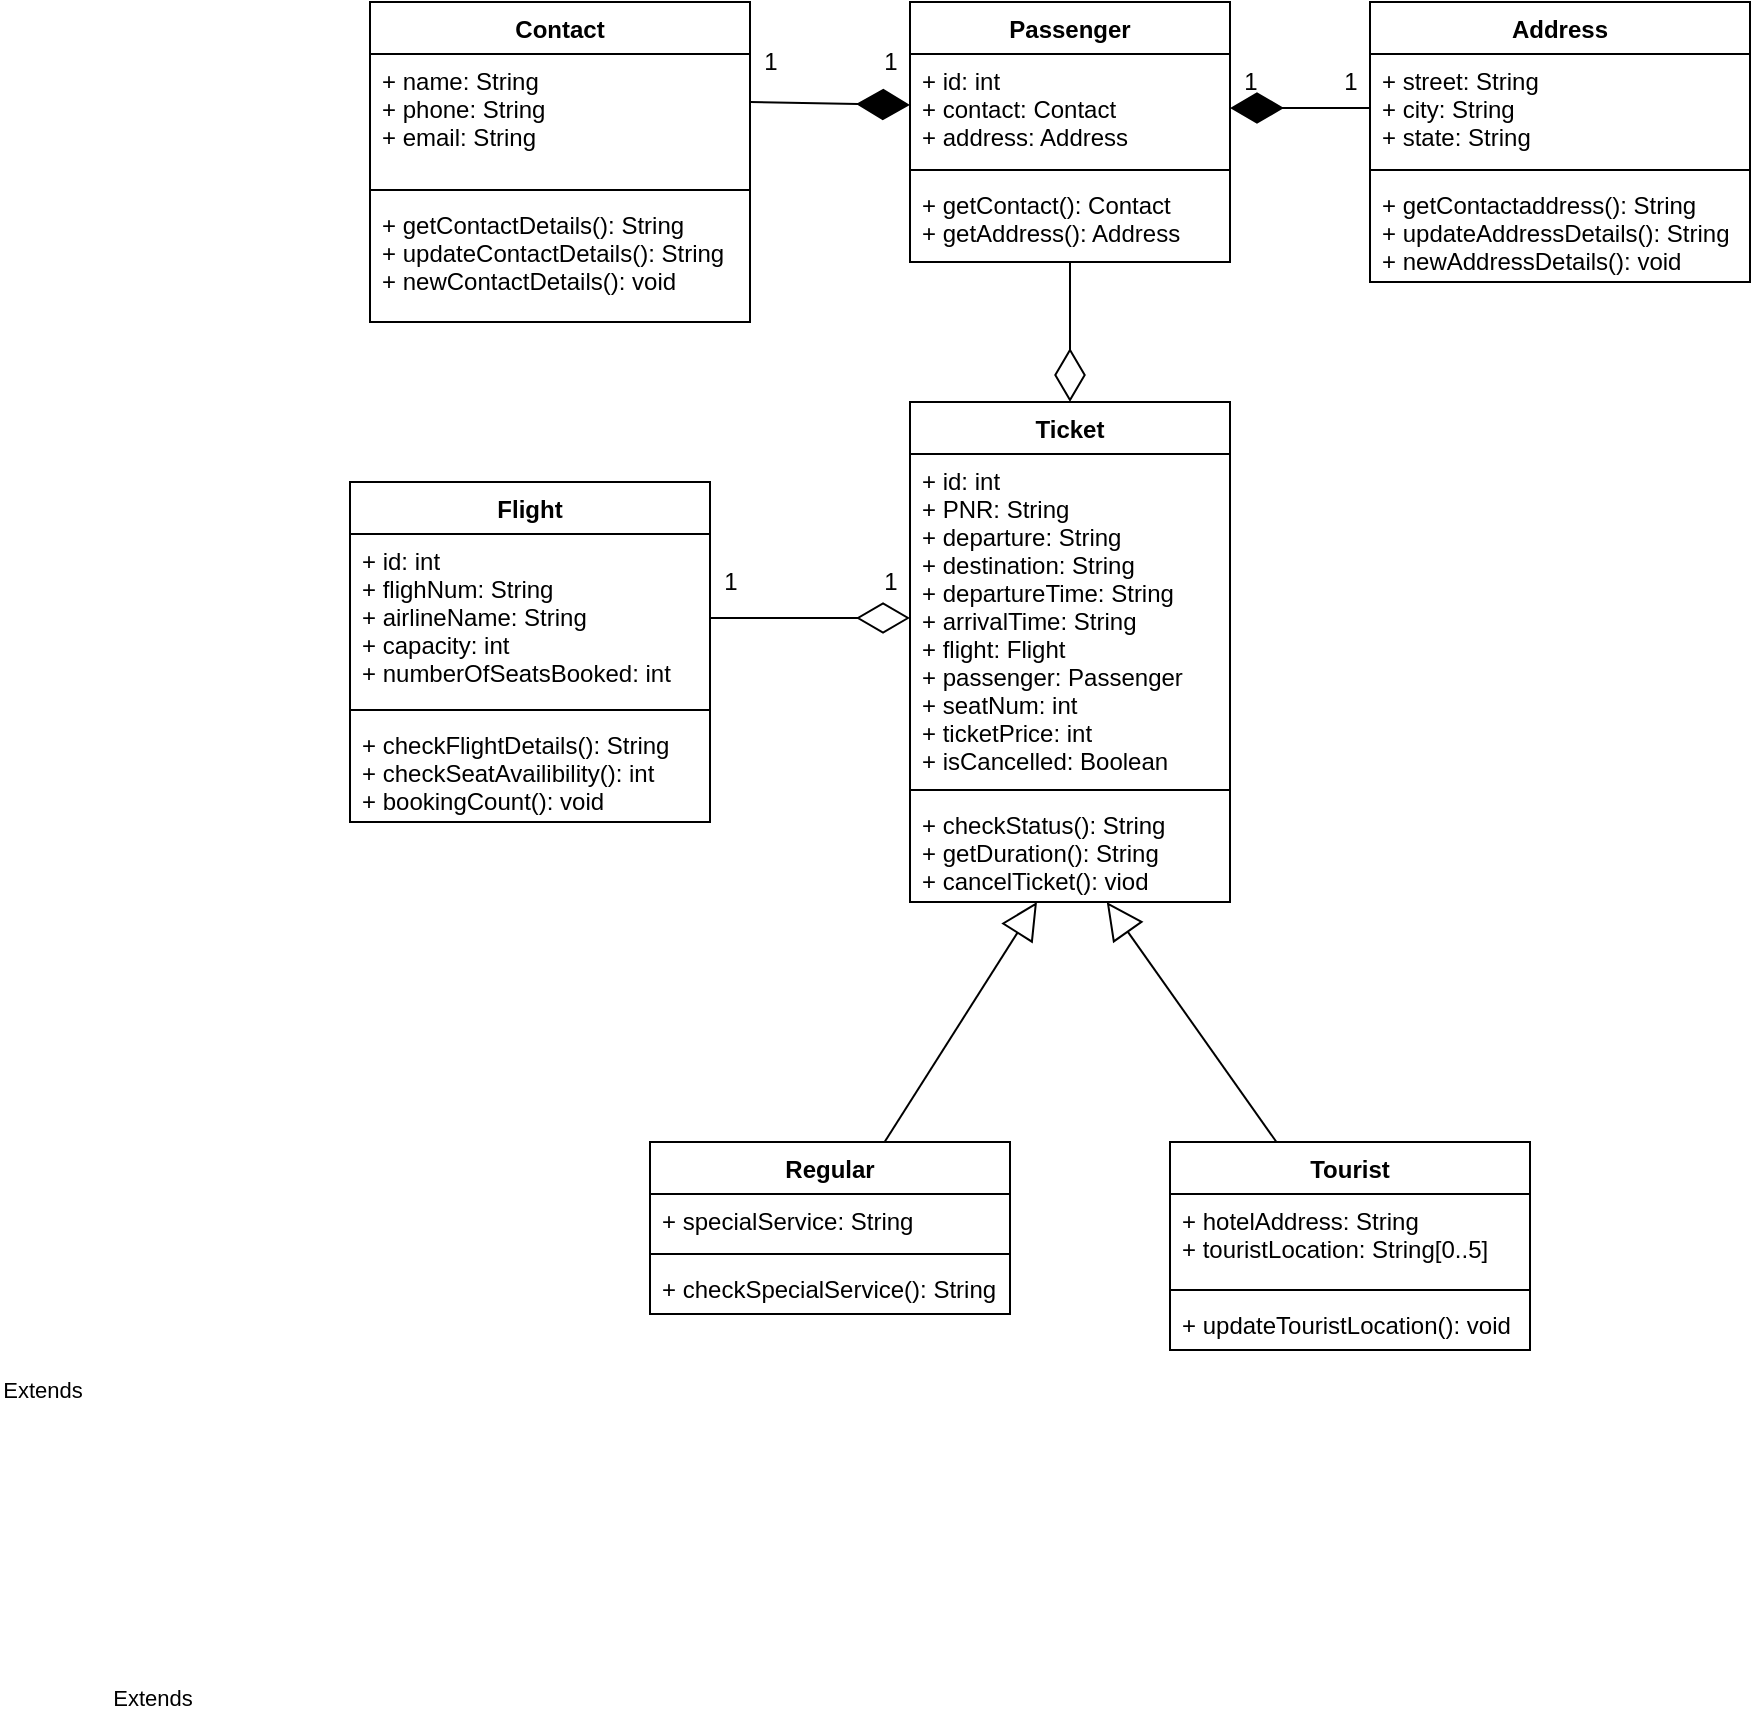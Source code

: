 <mxfile version="14.2.2" type="device"><diagram id="rAyvRZOjNbTiKn1acIpZ" name="Page-2"><mxGraphModel dx="1958" dy="393" grid="1" gridSize="10" guides="1" tooltips="1" connect="1" arrows="1" fold="1" page="1" pageScale="1" pageWidth="850" pageHeight="1100" math="0" shadow="0"><root><mxCell id="HF9BIfuRqOMhz2QrcFZp-0"/><mxCell id="HF9BIfuRqOMhz2QrcFZp-1" parent="HF9BIfuRqOMhz2QrcFZp-0"/><mxCell id="CVfP--w0pwk0Vol_vyaI-0" value="Flight" style="swimlane;fontStyle=1;align=center;verticalAlign=top;childLayout=stackLayout;horizontal=1;startSize=26;horizontalStack=0;resizeParent=1;resizeParentMax=0;resizeLast=0;collapsible=1;marginBottom=0;" parent="HF9BIfuRqOMhz2QrcFZp-1" vertex="1"><mxGeometry x="110" y="280" width="180" height="170" as="geometry"/></mxCell><mxCell id="CVfP--w0pwk0Vol_vyaI-1" value="+ id: int&#10;+ flighNum: String&#10;+ airlineName: String&#10;+ capacity: int&#10;+ numberOfSeatsBooked: int" style="text;strokeColor=none;fillColor=none;align=left;verticalAlign=top;spacingLeft=4;spacingRight=4;overflow=hidden;rotatable=0;points=[[0,0.5],[1,0.5]];portConstraint=eastwest;" parent="CVfP--w0pwk0Vol_vyaI-0" vertex="1"><mxGeometry y="26" width="180" height="84" as="geometry"/></mxCell><mxCell id="CVfP--w0pwk0Vol_vyaI-2" value="" style="line;strokeWidth=1;fillColor=none;align=left;verticalAlign=middle;spacingTop=-1;spacingLeft=3;spacingRight=3;rotatable=0;labelPosition=right;points=[];portConstraint=eastwest;" parent="CVfP--w0pwk0Vol_vyaI-0" vertex="1"><mxGeometry y="110" width="180" height="8" as="geometry"/></mxCell><mxCell id="CVfP--w0pwk0Vol_vyaI-3" value="+ checkFlightDetails(): String&#10;+ checkSeatAvailibility(): int&#10;+ bookingCount(): void" style="text;strokeColor=none;fillColor=none;align=left;verticalAlign=top;spacingLeft=4;spacingRight=4;overflow=hidden;rotatable=0;points=[[0,0.5],[1,0.5]];portConstraint=eastwest;" parent="CVfP--w0pwk0Vol_vyaI-0" vertex="1"><mxGeometry y="118" width="180" height="52" as="geometry"/></mxCell><mxCell id="bIuUnQuiCWh9cPtBIN8k-5" value="Ticket" style="swimlane;fontStyle=1;align=center;verticalAlign=top;childLayout=stackLayout;horizontal=1;startSize=26;horizontalStack=0;resizeParent=1;resizeParentMax=0;resizeLast=0;collapsible=1;marginBottom=0;" vertex="1" parent="HF9BIfuRqOMhz2QrcFZp-1"><mxGeometry x="390" y="240" width="160" height="250" as="geometry"/></mxCell><mxCell id="bIuUnQuiCWh9cPtBIN8k-6" value="+ id: int&#10;+ PNR: String&#10;+ departure: String&#10;+ destination: String&#10;+ departureTime: String&#10;+ arrivalTime: String&#10;+ flight: Flight&#10;+ passenger: Passenger&#10;+ seatNum: int&#10;+ ticketPrice: int&#10;+ isCancelled: Boolean" style="text;strokeColor=none;fillColor=none;align=left;verticalAlign=top;spacingLeft=4;spacingRight=4;overflow=hidden;rotatable=0;points=[[0,0.5],[1,0.5]];portConstraint=eastwest;" vertex="1" parent="bIuUnQuiCWh9cPtBIN8k-5"><mxGeometry y="26" width="160" height="164" as="geometry"/></mxCell><mxCell id="bIuUnQuiCWh9cPtBIN8k-7" value="" style="line;strokeWidth=1;fillColor=none;align=left;verticalAlign=middle;spacingTop=-1;spacingLeft=3;spacingRight=3;rotatable=0;labelPosition=right;points=[];portConstraint=eastwest;" vertex="1" parent="bIuUnQuiCWh9cPtBIN8k-5"><mxGeometry y="190" width="160" height="8" as="geometry"/></mxCell><mxCell id="bIuUnQuiCWh9cPtBIN8k-8" value="+ checkStatus(): String&#10;+ getDuration(): String&#10;+ cancelTicket(): viod" style="text;strokeColor=none;fillColor=none;align=left;verticalAlign=top;spacingLeft=4;spacingRight=4;overflow=hidden;rotatable=0;points=[[0,0.5],[1,0.5]];portConstraint=eastwest;" vertex="1" parent="bIuUnQuiCWh9cPtBIN8k-5"><mxGeometry y="198" width="160" height="52" as="geometry"/></mxCell><mxCell id="bIuUnQuiCWh9cPtBIN8k-9" value="Tourist" style="swimlane;fontStyle=1;align=center;verticalAlign=top;childLayout=stackLayout;horizontal=1;startSize=26;horizontalStack=0;resizeParent=1;resizeParentMax=0;resizeLast=0;collapsible=1;marginBottom=0;" vertex="1" parent="HF9BIfuRqOMhz2QrcFZp-1"><mxGeometry x="520" y="610" width="180" height="104" as="geometry"/></mxCell><mxCell id="bIuUnQuiCWh9cPtBIN8k-10" value="+ hotelAddress: String&#10;+ touristLocation: String[0..5]" style="text;strokeColor=none;fillColor=none;align=left;verticalAlign=top;spacingLeft=4;spacingRight=4;overflow=hidden;rotatable=0;points=[[0,0.5],[1,0.5]];portConstraint=eastwest;" vertex="1" parent="bIuUnQuiCWh9cPtBIN8k-9"><mxGeometry y="26" width="180" height="44" as="geometry"/></mxCell><mxCell id="bIuUnQuiCWh9cPtBIN8k-11" value="" style="line;strokeWidth=1;fillColor=none;align=left;verticalAlign=middle;spacingTop=-1;spacingLeft=3;spacingRight=3;rotatable=0;labelPosition=right;points=[];portConstraint=eastwest;" vertex="1" parent="bIuUnQuiCWh9cPtBIN8k-9"><mxGeometry y="70" width="180" height="8" as="geometry"/></mxCell><mxCell id="bIuUnQuiCWh9cPtBIN8k-12" value="+ updateTouristLocation(): void" style="text;strokeColor=none;fillColor=none;align=left;verticalAlign=top;spacingLeft=4;spacingRight=4;overflow=hidden;rotatable=0;points=[[0,0.5],[1,0.5]];portConstraint=eastwest;" vertex="1" parent="bIuUnQuiCWh9cPtBIN8k-9"><mxGeometry y="78" width="180" height="26" as="geometry"/></mxCell><mxCell id="bIuUnQuiCWh9cPtBIN8k-13" value="Regular" style="swimlane;fontStyle=1;align=center;verticalAlign=top;childLayout=stackLayout;horizontal=1;startSize=26;horizontalStack=0;resizeParent=1;resizeParentMax=0;resizeLast=0;collapsible=1;marginBottom=0;" vertex="1" parent="HF9BIfuRqOMhz2QrcFZp-1"><mxGeometry x="260" y="610" width="180" height="86" as="geometry"/></mxCell><mxCell id="bIuUnQuiCWh9cPtBIN8k-14" value="+ specialService: String" style="text;strokeColor=none;fillColor=none;align=left;verticalAlign=top;spacingLeft=4;spacingRight=4;overflow=hidden;rotatable=0;points=[[0,0.5],[1,0.5]];portConstraint=eastwest;" vertex="1" parent="bIuUnQuiCWh9cPtBIN8k-13"><mxGeometry y="26" width="180" height="26" as="geometry"/></mxCell><mxCell id="bIuUnQuiCWh9cPtBIN8k-15" value="" style="line;strokeWidth=1;fillColor=none;align=left;verticalAlign=middle;spacingTop=-1;spacingLeft=3;spacingRight=3;rotatable=0;labelPosition=right;points=[];portConstraint=eastwest;" vertex="1" parent="bIuUnQuiCWh9cPtBIN8k-13"><mxGeometry y="52" width="180" height="8" as="geometry"/></mxCell><mxCell id="bIuUnQuiCWh9cPtBIN8k-16" value="+ checkSpecialService(): String" style="text;strokeColor=none;fillColor=none;align=left;verticalAlign=top;spacingLeft=4;spacingRight=4;overflow=hidden;rotatable=0;points=[[0,0.5],[1,0.5]];portConstraint=eastwest;" vertex="1" parent="bIuUnQuiCWh9cPtBIN8k-13"><mxGeometry y="60" width="180" height="26" as="geometry"/></mxCell><mxCell id="bIuUnQuiCWh9cPtBIN8k-17" value="Extends" style="endArrow=block;endSize=16;endFill=0;html=1;" edge="1" parent="HF9BIfuRqOMhz2QrcFZp-1" source="bIuUnQuiCWh9cPtBIN8k-13" target="bIuUnQuiCWh9cPtBIN8k-8"><mxGeometry x="-1" y="389" width="160" relative="1" as="geometry"><mxPoint x="340" y="660" as="sourcePoint"/><mxPoint x="500" y="660" as="targetPoint"/><mxPoint x="-38" y="487" as="offset"/></mxGeometry></mxCell><mxCell id="bIuUnQuiCWh9cPtBIN8k-18" value="Extends" style="endArrow=block;endSize=16;endFill=0;html=1;" edge="1" parent="HF9BIfuRqOMhz2QrcFZp-1" source="bIuUnQuiCWh9cPtBIN8k-9" target="bIuUnQuiCWh9cPtBIN8k-8"><mxGeometry x="1" y="564" width="160" relative="1" as="geometry"><mxPoint x="580" y="600" as="sourcePoint"/><mxPoint x="740" y="600" as="targetPoint"/><mxPoint x="-72" y="-82" as="offset"/></mxGeometry></mxCell><mxCell id="bIuUnQuiCWh9cPtBIN8k-19" value="Address" style="swimlane;fontStyle=1;align=center;verticalAlign=top;childLayout=stackLayout;horizontal=1;startSize=26;horizontalStack=0;resizeParent=1;resizeParentMax=0;resizeLast=0;collapsible=1;marginBottom=0;" vertex="1" parent="HF9BIfuRqOMhz2QrcFZp-1"><mxGeometry x="620" y="40" width="190" height="140" as="geometry"/></mxCell><mxCell id="bIuUnQuiCWh9cPtBIN8k-20" value="+ street: String&#10;+ city: String&#10;+ state: String" style="text;strokeColor=none;fillColor=none;align=left;verticalAlign=top;spacingLeft=4;spacingRight=4;overflow=hidden;rotatable=0;points=[[0,0.5],[1,0.5]];portConstraint=eastwest;" vertex="1" parent="bIuUnQuiCWh9cPtBIN8k-19"><mxGeometry y="26" width="190" height="54" as="geometry"/></mxCell><mxCell id="bIuUnQuiCWh9cPtBIN8k-21" value="" style="line;strokeWidth=1;fillColor=none;align=left;verticalAlign=middle;spacingTop=-1;spacingLeft=3;spacingRight=3;rotatable=0;labelPosition=right;points=[];portConstraint=eastwest;" vertex="1" parent="bIuUnQuiCWh9cPtBIN8k-19"><mxGeometry y="80" width="190" height="8" as="geometry"/></mxCell><mxCell id="bIuUnQuiCWh9cPtBIN8k-22" value="+ getContactaddress(): String&#10;+ updateAddressDetails(): String&#10;+ newAddressDetails(): void&#10;" style="text;strokeColor=none;fillColor=none;align=left;verticalAlign=top;spacingLeft=4;spacingRight=4;overflow=hidden;rotatable=0;points=[[0,0.5],[1,0.5]];portConstraint=eastwest;" vertex="1" parent="bIuUnQuiCWh9cPtBIN8k-19"><mxGeometry y="88" width="190" height="52" as="geometry"/></mxCell><mxCell id="bIuUnQuiCWh9cPtBIN8k-23" value="Contact" style="swimlane;fontStyle=1;align=center;verticalAlign=top;childLayout=stackLayout;horizontal=1;startSize=26;horizontalStack=0;resizeParent=1;resizeParentMax=0;resizeLast=0;collapsible=1;marginBottom=0;" vertex="1" parent="HF9BIfuRqOMhz2QrcFZp-1"><mxGeometry x="120" y="40" width="190" height="160" as="geometry"/></mxCell><mxCell id="bIuUnQuiCWh9cPtBIN8k-24" value="+ name: String&#10;+ phone: String&#10;+ email: String" style="text;strokeColor=none;fillColor=none;align=left;verticalAlign=top;spacingLeft=4;spacingRight=4;overflow=hidden;rotatable=0;points=[[0,0.5],[1,0.5]];portConstraint=eastwest;" vertex="1" parent="bIuUnQuiCWh9cPtBIN8k-23"><mxGeometry y="26" width="190" height="64" as="geometry"/></mxCell><mxCell id="bIuUnQuiCWh9cPtBIN8k-25" value="" style="line;strokeWidth=1;fillColor=none;align=left;verticalAlign=middle;spacingTop=-1;spacingLeft=3;spacingRight=3;rotatable=0;labelPosition=right;points=[];portConstraint=eastwest;" vertex="1" parent="bIuUnQuiCWh9cPtBIN8k-23"><mxGeometry y="90" width="190" height="8" as="geometry"/></mxCell><mxCell id="bIuUnQuiCWh9cPtBIN8k-26" value="+ getContactDetails(): String&#10;+ updateContactDetails(): String&#10;+ newContactDetails(): void&#10;" style="text;strokeColor=none;fillColor=none;align=left;verticalAlign=top;spacingLeft=4;spacingRight=4;overflow=hidden;rotatable=0;points=[[0,0.5],[1,0.5]];portConstraint=eastwest;" vertex="1" parent="bIuUnQuiCWh9cPtBIN8k-23"><mxGeometry y="98" width="190" height="62" as="geometry"/></mxCell><mxCell id="bIuUnQuiCWh9cPtBIN8k-27" value="Passenger" style="swimlane;fontStyle=1;align=center;verticalAlign=top;childLayout=stackLayout;horizontal=1;startSize=26;horizontalStack=0;resizeParent=1;resizeParentMax=0;resizeLast=0;collapsible=1;marginBottom=0;" vertex="1" parent="HF9BIfuRqOMhz2QrcFZp-1"><mxGeometry x="390" y="40" width="160" height="130" as="geometry"/></mxCell><mxCell id="bIuUnQuiCWh9cPtBIN8k-28" value="+ id: int&#10;+ contact: Contact&#10;+ address: Address&#10;" style="text;strokeColor=none;fillColor=none;align=left;verticalAlign=top;spacingLeft=4;spacingRight=4;overflow=hidden;rotatable=0;points=[[0,0.5],[1,0.5]];portConstraint=eastwest;" vertex="1" parent="bIuUnQuiCWh9cPtBIN8k-27"><mxGeometry y="26" width="160" height="54" as="geometry"/></mxCell><mxCell id="bIuUnQuiCWh9cPtBIN8k-29" value="" style="line;strokeWidth=1;fillColor=none;align=left;verticalAlign=middle;spacingTop=-1;spacingLeft=3;spacingRight=3;rotatable=0;labelPosition=right;points=[];portConstraint=eastwest;" vertex="1" parent="bIuUnQuiCWh9cPtBIN8k-27"><mxGeometry y="80" width="160" height="8" as="geometry"/></mxCell><mxCell id="bIuUnQuiCWh9cPtBIN8k-30" value="+ getContact(): Contact&#10;+ getAddress(): Address" style="text;strokeColor=none;fillColor=none;align=left;verticalAlign=top;spacingLeft=4;spacingRight=4;overflow=hidden;rotatable=0;points=[[0,0.5],[1,0.5]];portConstraint=eastwest;" vertex="1" parent="bIuUnQuiCWh9cPtBIN8k-27"><mxGeometry y="88" width="160" height="42" as="geometry"/></mxCell><mxCell id="bIuUnQuiCWh9cPtBIN8k-31" value="" style="endArrow=diamondThin;endFill=1;endSize=24;html=1;" edge="1" parent="HF9BIfuRqOMhz2QrcFZp-1" target="bIuUnQuiCWh9cPtBIN8k-28"><mxGeometry width="160" relative="1" as="geometry"><mxPoint x="310" y="90" as="sourcePoint"/><mxPoint x="390" y="90" as="targetPoint"/></mxGeometry></mxCell><mxCell id="bIuUnQuiCWh9cPtBIN8k-32" value="" style="endArrow=diamondThin;endFill=1;endSize=24;html=1;" edge="1" parent="HF9BIfuRqOMhz2QrcFZp-1" source="bIuUnQuiCWh9cPtBIN8k-20" target="bIuUnQuiCWh9cPtBIN8k-28"><mxGeometry width="160" relative="1" as="geometry"><mxPoint x="510" y="200" as="sourcePoint"/><mxPoint x="670" y="200" as="targetPoint"/></mxGeometry></mxCell><mxCell id="bIuUnQuiCWh9cPtBIN8k-33" value="1" style="text;html=1;align=center;verticalAlign=middle;resizable=0;points=[];autosize=1;" vertex="1" parent="HF9BIfuRqOMhz2QrcFZp-1"><mxGeometry x="310" y="60" width="20" height="20" as="geometry"/></mxCell><mxCell id="bIuUnQuiCWh9cPtBIN8k-34" value="1" style="text;html=1;align=center;verticalAlign=middle;resizable=0;points=[];autosize=1;" vertex="1" parent="HF9BIfuRqOMhz2QrcFZp-1"><mxGeometry x="370" y="60" width="20" height="20" as="geometry"/></mxCell><mxCell id="bIuUnQuiCWh9cPtBIN8k-35" value="1" style="text;html=1;align=center;verticalAlign=middle;resizable=0;points=[];autosize=1;" vertex="1" parent="HF9BIfuRqOMhz2QrcFZp-1"><mxGeometry x="550" y="70" width="20" height="20" as="geometry"/></mxCell><mxCell id="bIuUnQuiCWh9cPtBIN8k-36" value="1" style="text;html=1;align=center;verticalAlign=middle;resizable=0;points=[];autosize=1;" vertex="1" parent="HF9BIfuRqOMhz2QrcFZp-1"><mxGeometry x="600" y="70" width="20" height="20" as="geometry"/></mxCell><mxCell id="bIuUnQuiCWh9cPtBIN8k-39" value="" style="endArrow=diamondThin;endFill=0;endSize=24;html=1;exitX=1;exitY=0.5;exitDx=0;exitDy=0;" edge="1" parent="HF9BIfuRqOMhz2QrcFZp-1" source="CVfP--w0pwk0Vol_vyaI-1" target="bIuUnQuiCWh9cPtBIN8k-6"><mxGeometry width="160" relative="1" as="geometry"><mxPoint x="340" y="220" as="sourcePoint"/><mxPoint x="500" y="220" as="targetPoint"/></mxGeometry></mxCell><mxCell id="bIuUnQuiCWh9cPtBIN8k-40" value="" style="endArrow=diamondThin;endFill=0;endSize=24;html=1;" edge="1" parent="HF9BIfuRqOMhz2QrcFZp-1" source="bIuUnQuiCWh9cPtBIN8k-30" target="bIuUnQuiCWh9cPtBIN8k-5"><mxGeometry width="160" relative="1" as="geometry"><mxPoint x="340" y="240" as="sourcePoint"/><mxPoint x="500" y="240" as="targetPoint"/></mxGeometry></mxCell><mxCell id="bIuUnQuiCWh9cPtBIN8k-41" value="1" style="text;html=1;align=center;verticalAlign=middle;resizable=0;points=[];autosize=1;" vertex="1" parent="HF9BIfuRqOMhz2QrcFZp-1"><mxGeometry x="290" y="320" width="20" height="20" as="geometry"/></mxCell><mxCell id="bIuUnQuiCWh9cPtBIN8k-42" value="1" style="text;html=1;align=center;verticalAlign=middle;resizable=0;points=[];autosize=1;" vertex="1" parent="HF9BIfuRqOMhz2QrcFZp-1"><mxGeometry x="370" y="320" width="20" height="20" as="geometry"/></mxCell></root></mxGraphModel></diagram></mxfile>